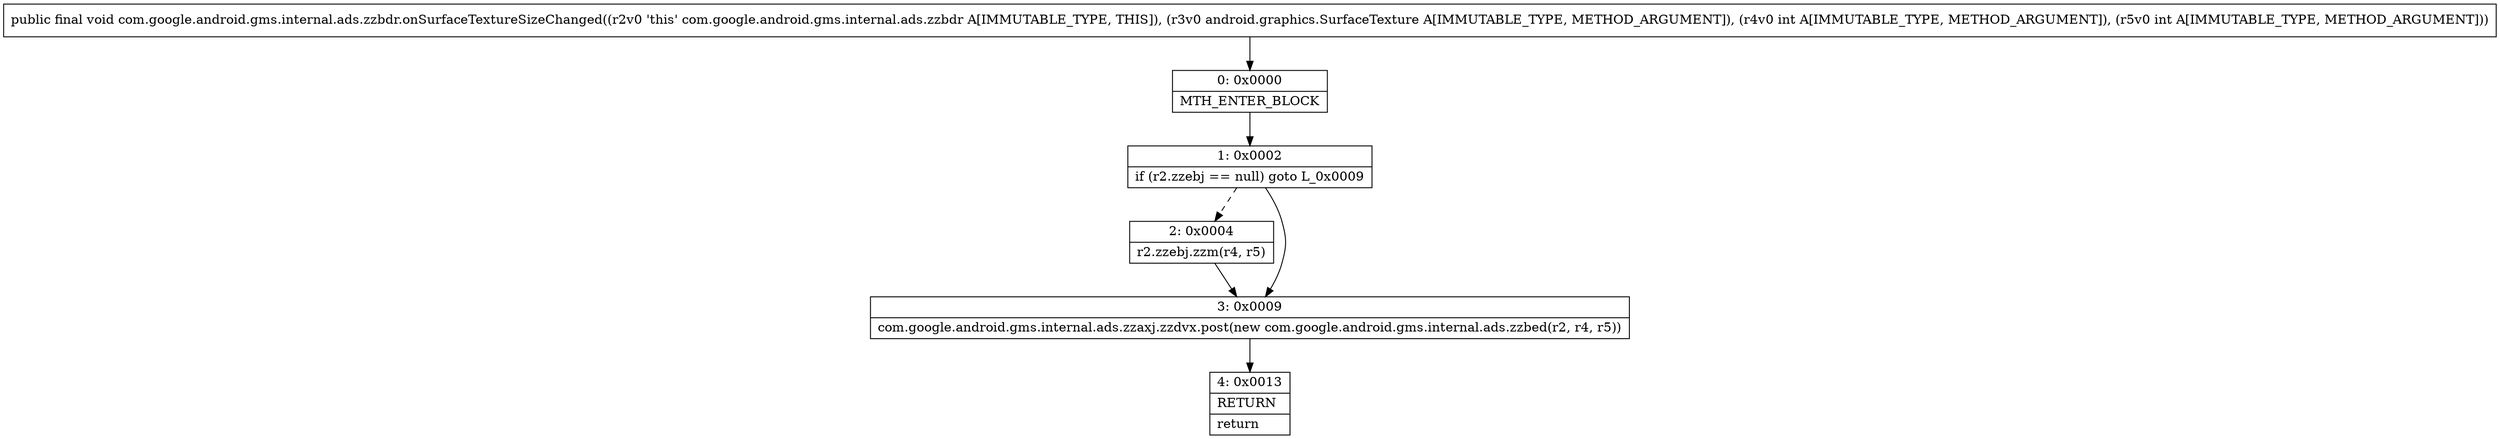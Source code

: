 digraph "CFG forcom.google.android.gms.internal.ads.zzbdr.onSurfaceTextureSizeChanged(Landroid\/graphics\/SurfaceTexture;II)V" {
Node_0 [shape=record,label="{0\:\ 0x0000|MTH_ENTER_BLOCK\l}"];
Node_1 [shape=record,label="{1\:\ 0x0002|if (r2.zzebj == null) goto L_0x0009\l}"];
Node_2 [shape=record,label="{2\:\ 0x0004|r2.zzebj.zzm(r4, r5)\l}"];
Node_3 [shape=record,label="{3\:\ 0x0009|com.google.android.gms.internal.ads.zzaxj.zzdvx.post(new com.google.android.gms.internal.ads.zzbed(r2, r4, r5))\l}"];
Node_4 [shape=record,label="{4\:\ 0x0013|RETURN\l|return\l}"];
MethodNode[shape=record,label="{public final void com.google.android.gms.internal.ads.zzbdr.onSurfaceTextureSizeChanged((r2v0 'this' com.google.android.gms.internal.ads.zzbdr A[IMMUTABLE_TYPE, THIS]), (r3v0 android.graphics.SurfaceTexture A[IMMUTABLE_TYPE, METHOD_ARGUMENT]), (r4v0 int A[IMMUTABLE_TYPE, METHOD_ARGUMENT]), (r5v0 int A[IMMUTABLE_TYPE, METHOD_ARGUMENT])) }"];
MethodNode -> Node_0;
Node_0 -> Node_1;
Node_1 -> Node_2[style=dashed];
Node_1 -> Node_3;
Node_2 -> Node_3;
Node_3 -> Node_4;
}

